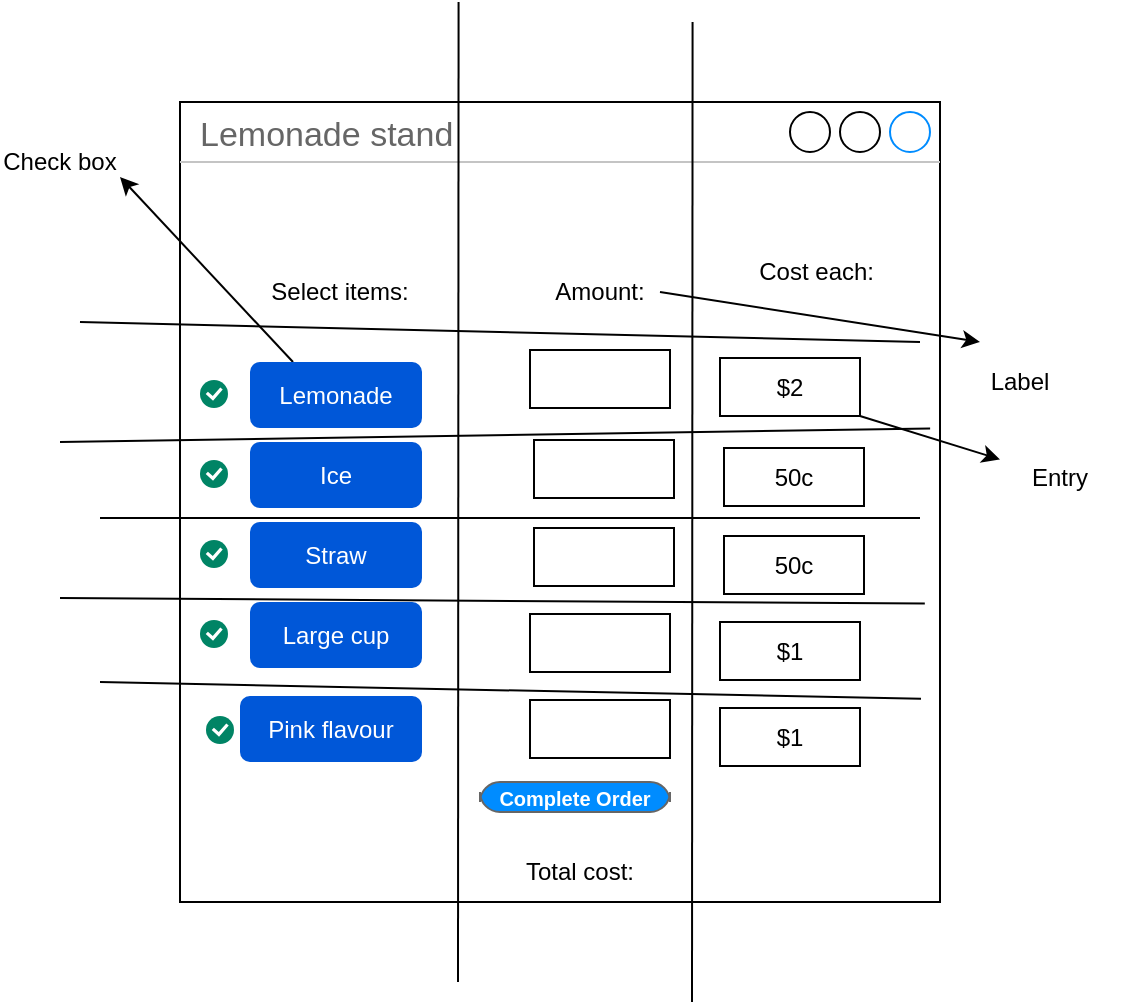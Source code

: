 <mxfile>
    <diagram id="DGuhcATmTUgLcmu_e2rd" name="Page-1">
        <mxGraphModel dx="821" dy="400" grid="1" gridSize="10" guides="1" tooltips="1" connect="1" arrows="1" fold="1" page="1" pageScale="1" pageWidth="850" pageHeight="1100" math="0" shadow="0">
            <root>
                <mxCell id="0"/>
                <mxCell id="1" parent="0"/>
                <mxCell id="4" value="Lemonade stand" style="strokeWidth=1;shadow=0;dashed=0;align=center;html=1;shape=mxgraph.mockup.containers.window;align=left;verticalAlign=top;spacingLeft=8;strokeColor2=#008cff;strokeColor3=#c4c4c4;fontColor=#666666;mainText=;fontSize=17;labelBackgroundColor=none;whiteSpace=wrap;" parent="1" vertex="1">
                    <mxGeometry x="130" y="220" width="380" height="400" as="geometry"/>
                </mxCell>
                <mxCell id="5" value="Select items:" style="text;html=1;align=center;verticalAlign=middle;whiteSpace=wrap;rounded=0;" parent="1" vertex="1">
                    <mxGeometry x="160" y="300" width="100" height="30" as="geometry"/>
                </mxCell>
                <mxCell id="29" style="edgeStyle=none;html=1;exitX=0.25;exitY=0;exitDx=0;exitDy=0;entryX=1;entryY=0.75;entryDx=0;entryDy=0;" parent="1" source="7" target="30" edge="1">
                    <mxGeometry relative="1" as="geometry">
                        <mxPoint x="70" y="250" as="targetPoint"/>
                    </mxGeometry>
                </mxCell>
                <mxCell id="7" value="Lemonade" style="rounded=1;fillColor=#0057D8;align=center;strokeColor=none;html=1;whiteSpace=wrap;fontColor=#ffffff;fontSize=12;sketch=0;" parent="1" vertex="1">
                    <mxGeometry x="165" y="350" width="86" height="33" as="geometry"/>
                </mxCell>
                <mxCell id="8" value="" style="html=1;shadow=0;dashed=0;shape=mxgraph.atlassian.checkbox;fillColor=#008465;strokeColor=none;html=1;sketch=0;" parent="1" vertex="1">
                    <mxGeometry x="140" y="359" width="14" height="14" as="geometry"/>
                </mxCell>
                <mxCell id="9" value="Ice" style="rounded=1;fillColor=#0057D8;align=center;strokeColor=none;html=1;whiteSpace=wrap;fontColor=#ffffff;fontSize=12;sketch=0;" parent="1" vertex="1">
                    <mxGeometry x="165" y="390" width="86" height="33" as="geometry"/>
                </mxCell>
                <mxCell id="10" value="" style="html=1;shadow=0;dashed=0;shape=mxgraph.atlassian.checkbox;fillColor=#008465;strokeColor=none;html=1;sketch=0;" parent="1" vertex="1">
                    <mxGeometry x="140" y="399" width="14" height="14" as="geometry"/>
                </mxCell>
                <mxCell id="11" value="Straw" style="rounded=1;fillColor=#0057D8;align=center;strokeColor=none;html=1;whiteSpace=wrap;fontColor=#ffffff;fontSize=12;sketch=0;" parent="1" vertex="1">
                    <mxGeometry x="165" y="430" width="86" height="33" as="geometry"/>
                </mxCell>
                <mxCell id="12" value="" style="html=1;shadow=0;dashed=0;shape=mxgraph.atlassian.checkbox;fillColor=#008465;strokeColor=none;html=1;sketch=0;" parent="1" vertex="1">
                    <mxGeometry x="140" y="439" width="14" height="14" as="geometry"/>
                </mxCell>
                <mxCell id="13" value="Large cup" style="rounded=1;fillColor=#0057D8;align=center;strokeColor=none;html=1;whiteSpace=wrap;fontColor=#ffffff;fontSize=12;sketch=0;" parent="1" vertex="1">
                    <mxGeometry x="165" y="470" width="86" height="33" as="geometry"/>
                </mxCell>
                <mxCell id="14" value="" style="html=1;shadow=0;dashed=0;shape=mxgraph.atlassian.checkbox;fillColor=#008465;strokeColor=none;html=1;sketch=0;" parent="1" vertex="1">
                    <mxGeometry x="140" y="479" width="14" height="14" as="geometry"/>
                </mxCell>
                <mxCell id="33" style="edgeStyle=none;html=1;exitX=1;exitY=0.5;exitDx=0;exitDy=0;" parent="1" source="17" edge="1">
                    <mxGeometry relative="1" as="geometry">
                        <mxPoint x="530" y="340" as="targetPoint"/>
                    </mxGeometry>
                </mxCell>
                <mxCell id="17" value="Amount:" style="text;html=1;align=center;verticalAlign=middle;whiteSpace=wrap;rounded=0;" parent="1" vertex="1">
                    <mxGeometry x="310" y="300" width="60" height="30" as="geometry"/>
                </mxCell>
                <mxCell id="31" style="edgeStyle=none;html=1;exitX=1;exitY=1;exitDx=0;exitDy=0;" parent="1" source="43" target="48" edge="1">
                    <mxGeometry relative="1" as="geometry">
                        <mxPoint x="540" y="410" as="targetPoint"/>
                    </mxGeometry>
                </mxCell>
                <mxCell id="18" value="" style="rounded=0;whiteSpace=wrap;html=1;" parent="1" vertex="1">
                    <mxGeometry x="305" y="344" width="70" height="29" as="geometry"/>
                </mxCell>
                <mxCell id="19" value="" style="rounded=0;whiteSpace=wrap;html=1;" parent="1" vertex="1">
                    <mxGeometry x="307" y="389" width="70" height="29" as="geometry"/>
                </mxCell>
                <mxCell id="20" value="" style="rounded=0;whiteSpace=wrap;html=1;" parent="1" vertex="1">
                    <mxGeometry x="307" y="433" width="70" height="29" as="geometry"/>
                </mxCell>
                <mxCell id="21" value="" style="rounded=0;whiteSpace=wrap;html=1;" parent="1" vertex="1">
                    <mxGeometry x="305" y="476" width="70" height="29" as="geometry"/>
                </mxCell>
                <mxCell id="22" value="" style="endArrow=none;html=1;" parent="1" edge="1">
                    <mxGeometry width="50" height="50" relative="1" as="geometry">
                        <mxPoint x="269" y="660" as="sourcePoint"/>
                        <mxPoint x="269.29" y="170" as="targetPoint"/>
                    </mxGeometry>
                </mxCell>
                <mxCell id="23" value="" style="endArrow=none;html=1;" parent="1" edge="1">
                    <mxGeometry width="50" height="50" relative="1" as="geometry">
                        <mxPoint x="80" y="330" as="sourcePoint"/>
                        <mxPoint x="500" y="340" as="targetPoint"/>
                    </mxGeometry>
                </mxCell>
                <mxCell id="24" value="" style="endArrow=none;html=1;entryX=0.987;entryY=0.408;entryDx=0;entryDy=0;entryPerimeter=0;" parent="1" target="4" edge="1">
                    <mxGeometry width="50" height="50" relative="1" as="geometry">
                        <mxPoint x="70" y="390" as="sourcePoint"/>
                        <mxPoint x="465" y="383" as="targetPoint"/>
                    </mxGeometry>
                </mxCell>
                <mxCell id="25" value="" style="endArrow=none;html=1;" parent="1" edge="1">
                    <mxGeometry width="50" height="50" relative="1" as="geometry">
                        <mxPoint x="90" y="428" as="sourcePoint"/>
                        <mxPoint x="500" y="428" as="targetPoint"/>
                    </mxGeometry>
                </mxCell>
                <mxCell id="26" value="" style="endArrow=none;html=1;entryX=0.98;entryY=0.627;entryDx=0;entryDy=0;entryPerimeter=0;" parent="1" target="4" edge="1">
                    <mxGeometry width="50" height="50" relative="1" as="geometry">
                        <mxPoint x="70" y="468" as="sourcePoint"/>
                        <mxPoint x="450" y="468" as="targetPoint"/>
                    </mxGeometry>
                </mxCell>
                <mxCell id="27" value="" style="endArrow=none;html=1;entryX=0.975;entryY=0.746;entryDx=0;entryDy=0;entryPerimeter=0;" parent="1" target="4" edge="1">
                    <mxGeometry width="50" height="50" relative="1" as="geometry">
                        <mxPoint x="90" y="510" as="sourcePoint"/>
                        <mxPoint x="468" y="525" as="targetPoint"/>
                    </mxGeometry>
                </mxCell>
                <mxCell id="30" value="Check box" style="text;html=1;align=center;verticalAlign=middle;whiteSpace=wrap;rounded=0;" parent="1" vertex="1">
                    <mxGeometry x="40" y="235.0" width="60" height="30" as="geometry"/>
                </mxCell>
                <mxCell id="32" value="Label" style="text;html=1;align=center;verticalAlign=middle;whiteSpace=wrap;rounded=0;" parent="1" vertex="1">
                    <mxGeometry x="520" y="345" width="60" height="30" as="geometry"/>
                </mxCell>
                <mxCell id="15" value="Total cost:" style="text;html=1;align=center;verticalAlign=middle;whiteSpace=wrap;rounded=0;" parent="1" vertex="1">
                    <mxGeometry x="300" y="590" width="60" height="30" as="geometry"/>
                </mxCell>
                <mxCell id="36" value="Pink flavour" style="rounded=1;fillColor=#0057D8;align=center;strokeColor=none;html=1;whiteSpace=wrap;fontColor=#ffffff;fontSize=12;sketch=0;" parent="1" vertex="1">
                    <mxGeometry x="160" y="517" width="91" height="33" as="geometry"/>
                </mxCell>
                <mxCell id="39" value="" style="html=1;shadow=0;dashed=0;shape=mxgraph.atlassian.checkbox;fillColor=#008465;strokeColor=none;html=1;sketch=0;" parent="1" vertex="1">
                    <mxGeometry x="143" y="527" width="14" height="14" as="geometry"/>
                </mxCell>
                <mxCell id="40" value="" style="endArrow=none;html=1;" parent="1" edge="1">
                    <mxGeometry width="50" height="50" relative="1" as="geometry">
                        <mxPoint x="386" y="670" as="sourcePoint"/>
                        <mxPoint x="386.29" y="180" as="targetPoint"/>
                    </mxGeometry>
                </mxCell>
                <mxCell id="41" value="Cost each:&amp;nbsp;" style="text;html=1;align=center;verticalAlign=middle;whiteSpace=wrap;rounded=0;" parent="1" vertex="1">
                    <mxGeometry x="410" y="290" width="80" height="30" as="geometry"/>
                </mxCell>
                <mxCell id="42" value="" style="rounded=0;whiteSpace=wrap;html=1;" parent="1" vertex="1">
                    <mxGeometry x="305" y="519" width="70" height="29" as="geometry"/>
                </mxCell>
                <mxCell id="43" value="$2" style="rounded=0;whiteSpace=wrap;html=1;" parent="1" vertex="1">
                    <mxGeometry x="400" y="348" width="70" height="29" as="geometry"/>
                </mxCell>
                <mxCell id="44" value="50c" style="rounded=0;whiteSpace=wrap;html=1;" parent="1" vertex="1">
                    <mxGeometry x="402" y="393" width="70" height="29" as="geometry"/>
                </mxCell>
                <mxCell id="45" value="50c" style="rounded=0;whiteSpace=wrap;html=1;" parent="1" vertex="1">
                    <mxGeometry x="402" y="437" width="70" height="29" as="geometry"/>
                </mxCell>
                <mxCell id="46" value="$1" style="rounded=0;whiteSpace=wrap;html=1;" parent="1" vertex="1">
                    <mxGeometry x="400" y="480" width="70" height="29" as="geometry"/>
                </mxCell>
                <mxCell id="47" value="$1" style="rounded=0;whiteSpace=wrap;html=1;" parent="1" vertex="1">
                    <mxGeometry x="400" y="523" width="70" height="29" as="geometry"/>
                </mxCell>
                <mxCell id="48" value="Entry" style="text;html=1;align=center;verticalAlign=middle;whiteSpace=wrap;rounded=0;" parent="1" vertex="1">
                    <mxGeometry x="540" y="393" width="60" height="30" as="geometry"/>
                </mxCell>
                <mxCell id="49" value="Complete Order" style="strokeWidth=1;shadow=0;dashed=0;align=center;html=1;shape=mxgraph.mockup.buttons.button;strokeColor=#666666;fontColor=#ffffff;mainText=;buttonStyle=round;fontSize=10;fontStyle=1;fillColor=#008cff;whiteSpace=wrap;" parent="1" vertex="1">
                    <mxGeometry x="280" y="560" width="95" height="15" as="geometry"/>
                </mxCell>
            </root>
        </mxGraphModel>
    </diagram>
</mxfile>